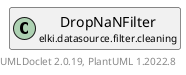@startuml
    remove .*\.(Instance|Par|Parameterizer|Factory)$
    set namespaceSeparator none
    hide empty fields
    hide empty methods

    class "<size:14>DropNaNFilter.Par\n<size:10>elki.datasource.filter.cleaning" as elki.datasource.filter.cleaning.DropNaNFilter.Par [[DropNaNFilter.Par.html]] {
        +make(): DropNaNFilter
    }

    interface "<size:14>Parameterizer\n<size:10>elki.utilities.optionhandling" as elki.utilities.optionhandling.Parameterizer [[../../../utilities/optionhandling/Parameterizer.html]] {
        {abstract} +make(): Object
    }
    class "<size:14>DropNaNFilter\n<size:10>elki.datasource.filter.cleaning" as elki.datasource.filter.cleaning.DropNaNFilter [[DropNaNFilter.html]]

    elki.utilities.optionhandling.Parameterizer <|.. elki.datasource.filter.cleaning.DropNaNFilter.Par
    elki.datasource.filter.cleaning.DropNaNFilter +-- elki.datasource.filter.cleaning.DropNaNFilter.Par

    center footer UMLDoclet 2.0.19, PlantUML 1.2022.8
@enduml
